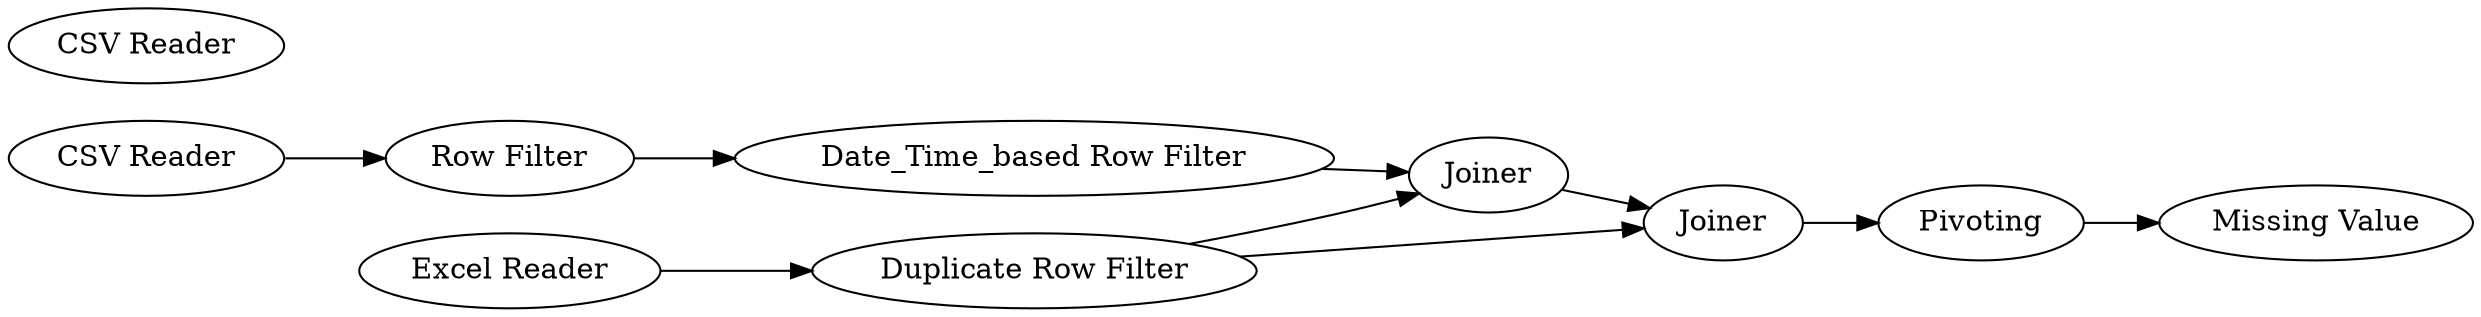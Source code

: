 digraph {
	1 [label="CSV Reader"]
	2 [label="CSV Reader"]
	3 [label="Excel Reader"]
	7 [label="Date_Time_based Row Filter"]
	9 [label=Joiner]
	10 [label="Duplicate Row Filter"]
	11 [label=Joiner]
	23 [label=Pivoting]
	24 [label="Missing Value"]
	25 [label="Row Filter"]
	1 -> 25
	3 -> 10
	7 -> 9
	9 -> 11
	10 -> 11
	10 -> 9
	11 -> 23
	23 -> 24
	25 -> 7
	rankdir=LR
}
